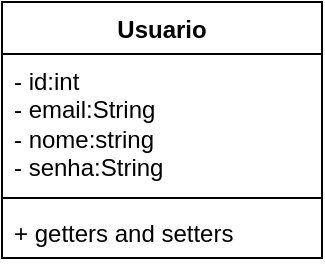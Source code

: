 <mxfile version="24.7.17">
  <diagram name="Página-1" id="dxS_KrSWosJc04473751">
    <mxGraphModel dx="265" dy="153" grid="1" gridSize="10" guides="1" tooltips="1" connect="1" arrows="1" fold="1" page="1" pageScale="1" pageWidth="827" pageHeight="1169" math="0" shadow="0">
      <root>
        <mxCell id="0" />
        <mxCell id="1" parent="0" />
        <mxCell id="hkj83cp62gxGMT2fLGzA-1" value="Usuario" style="swimlane;fontStyle=1;align=center;verticalAlign=top;childLayout=stackLayout;horizontal=1;startSize=26;horizontalStack=0;resizeParent=1;resizeParentMax=0;resizeLast=0;collapsible=1;marginBottom=0;whiteSpace=wrap;html=1;" vertex="1" parent="1">
          <mxGeometry x="330" y="200" width="160" height="128" as="geometry" />
        </mxCell>
        <mxCell id="hkj83cp62gxGMT2fLGzA-2" value="- id:int&lt;div&gt;- email:String&lt;/div&gt;&lt;div&gt;- nome:string&lt;/div&gt;&lt;div&gt;- senha:String&lt;/div&gt;" style="text;strokeColor=none;fillColor=none;align=left;verticalAlign=top;spacingLeft=4;spacingRight=4;overflow=hidden;rotatable=0;points=[[0,0.5],[1,0.5]];portConstraint=eastwest;whiteSpace=wrap;html=1;" vertex="1" parent="hkj83cp62gxGMT2fLGzA-1">
          <mxGeometry y="26" width="160" height="68" as="geometry" />
        </mxCell>
        <mxCell id="hkj83cp62gxGMT2fLGzA-3" value="" style="line;strokeWidth=1;fillColor=none;align=left;verticalAlign=middle;spacingTop=-1;spacingLeft=3;spacingRight=3;rotatable=0;labelPosition=right;points=[];portConstraint=eastwest;strokeColor=inherit;" vertex="1" parent="hkj83cp62gxGMT2fLGzA-1">
          <mxGeometry y="94" width="160" height="8" as="geometry" />
        </mxCell>
        <mxCell id="hkj83cp62gxGMT2fLGzA-4" value="+ getters and setters" style="text;strokeColor=none;fillColor=none;align=left;verticalAlign=top;spacingLeft=4;spacingRight=4;overflow=hidden;rotatable=0;points=[[0,0.5],[1,0.5]];portConstraint=eastwest;whiteSpace=wrap;html=1;" vertex="1" parent="hkj83cp62gxGMT2fLGzA-1">
          <mxGeometry y="102" width="160" height="26" as="geometry" />
        </mxCell>
      </root>
    </mxGraphModel>
  </diagram>
</mxfile>
